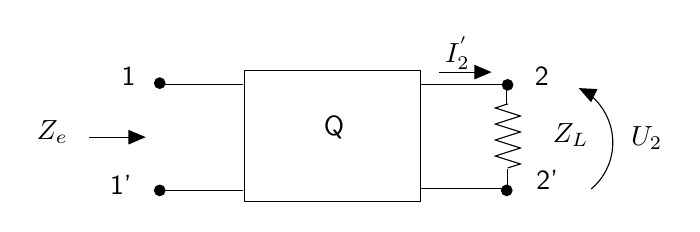 \begin{tikzpicture}[y=-1cm]
\sf
\path (7.211,6.549) node[text=black,anchor=base west] {$U_2$};
\path (5.131,5.5) node[text=black,anchor=base] {$I_{2}^{'}$};
\draw[arrows=-triangle 45,black] (6.333,6.511) +(50:0.77) arc (50:-64:0.77);
\draw[arrows=-triangle 45,black] (4.891,5.616) -- (5.564,5.616);
\path (0.304,6.473) node[text=black,anchor=base east] {$Z_e$};
\draw[arrows=-triangle 45,black] (0.451,6.442) -- (1.171,6.442);
\path (6.218,6.513) node[text=black,anchor=base west] {$Z_L$};
\draw[black] (5.762,6.844) -- (5.762,7.109);
\draw[black] (5.758,6.022) -- (5.758,5.822);
\draw[black] (5.769,6.02) -- (5.611,6.071) -- (5.929,6.173) -- (5.611,6.276) -- (5.929,6.376) -- (5.611,6.478) -- (5.929,6.58) -- (5.611,6.682) -- (5.929,6.782) -- (5.769,6.833);
\path (3.562,6.424) node[text=black,anchor=base] {Q};
\path (6.009,7.111) node[text=black,anchor=base west] {2'};
\path (5.989,5.787) node[text=black,anchor=base west] {2};
\path (1.116,7.167) node[text=black,anchor=base east] {1'};
\path (1.164,5.787) node[text=black,anchor=base east] {1};
\draw[black] (4.667,5.778) -- (5.749,5.778);
\draw[black] (4.656,7.098) -- (5.738,7.098);
\draw[black] (1.32,5.778) -- (2.402,5.778);
\draw[black] (1.329,7.116) -- (2.411,7.116);
\draw[black] (2.422,5.6) rectangle (4.658,7.264);
\filldraw[black] (5.756,7.118) ellipse (0.067cm and 0.067cm);
\filldraw[black] (5.767,5.778) ellipse (0.067cm and 0.067cm);
\filldraw[black] (1.349,7.118) ellipse (0.067cm and 0.067cm);
\filldraw[black] (1.349,5.756) ellipse (0.067cm and 0.067cm);

\end{tikzpicture}%

%% Configure (x)emacs for this file ...
%% Local Variables:
%% mode: latex
%% End: